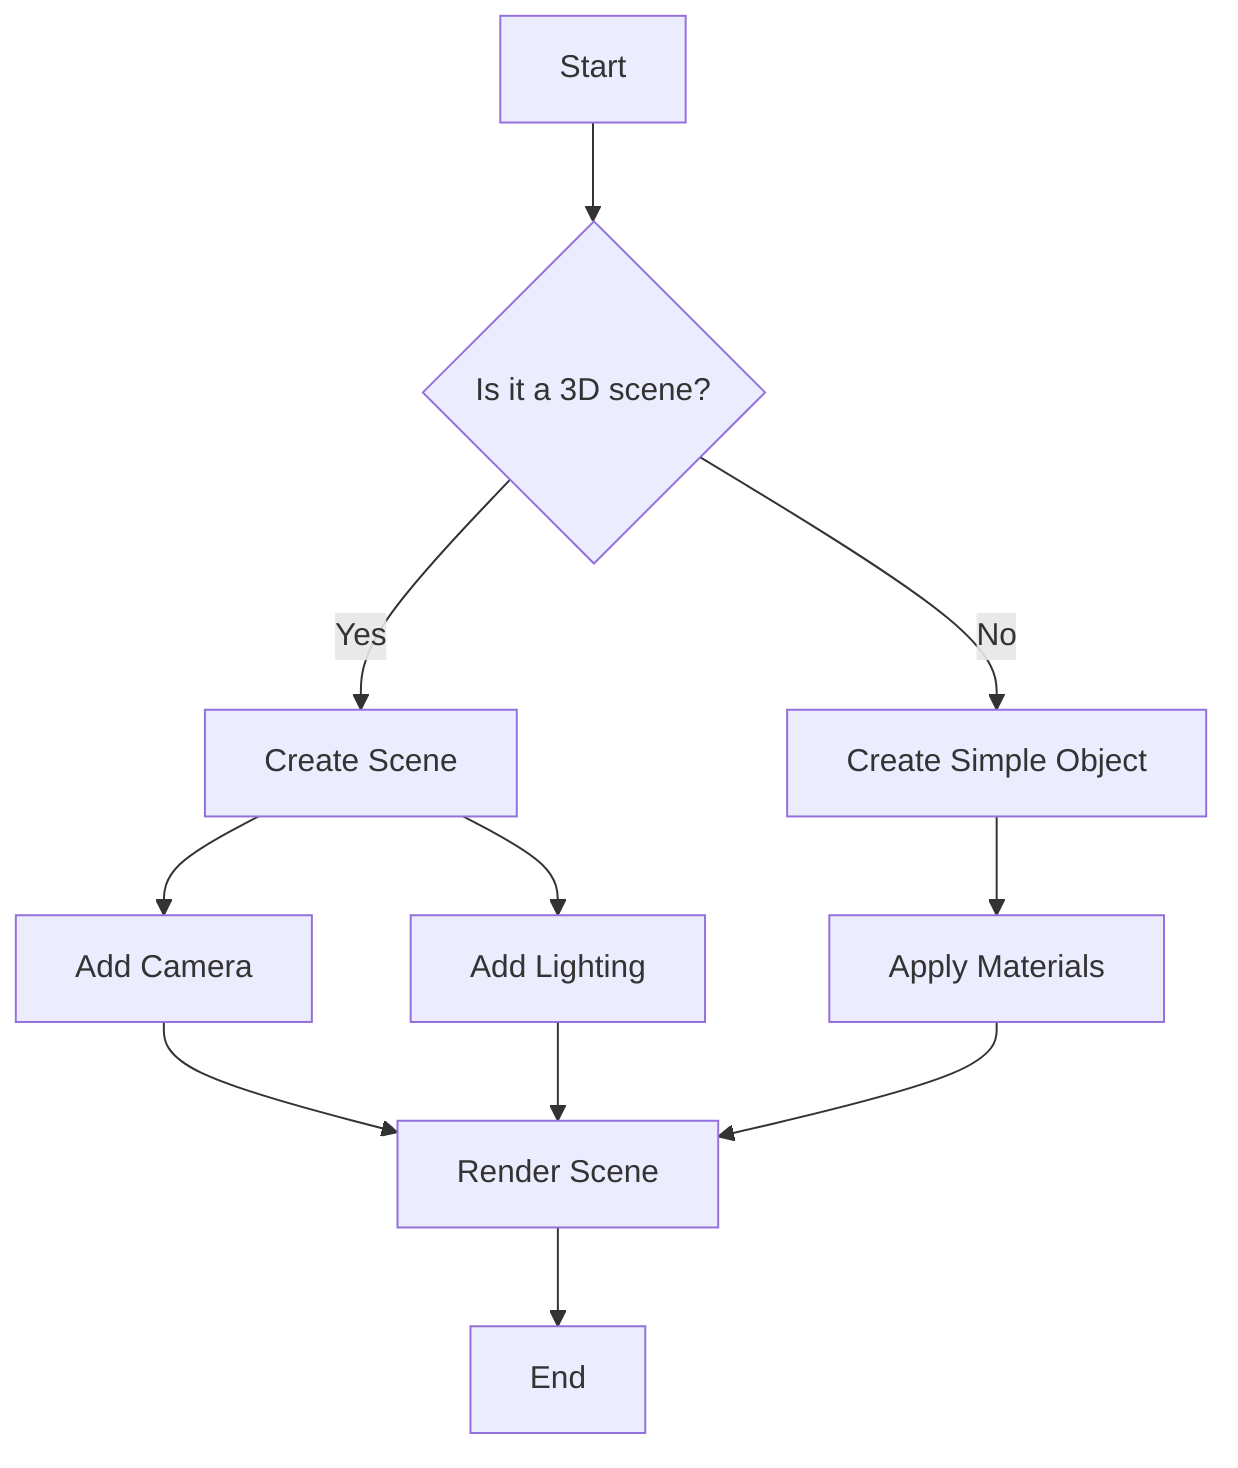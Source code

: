 graph TD
    A[Start] --> B{Is it a 3D scene?}
    B -->|Yes| C[Create Scene]
    B -->|No| D[Create Simple Object]
    C --> E[Add Camera]
    C --> F[Add Lighting]
    D --> G[Apply Materials]
    E --> H[Render Scene]
    F --> H
    G --> H
    H --> I[End]